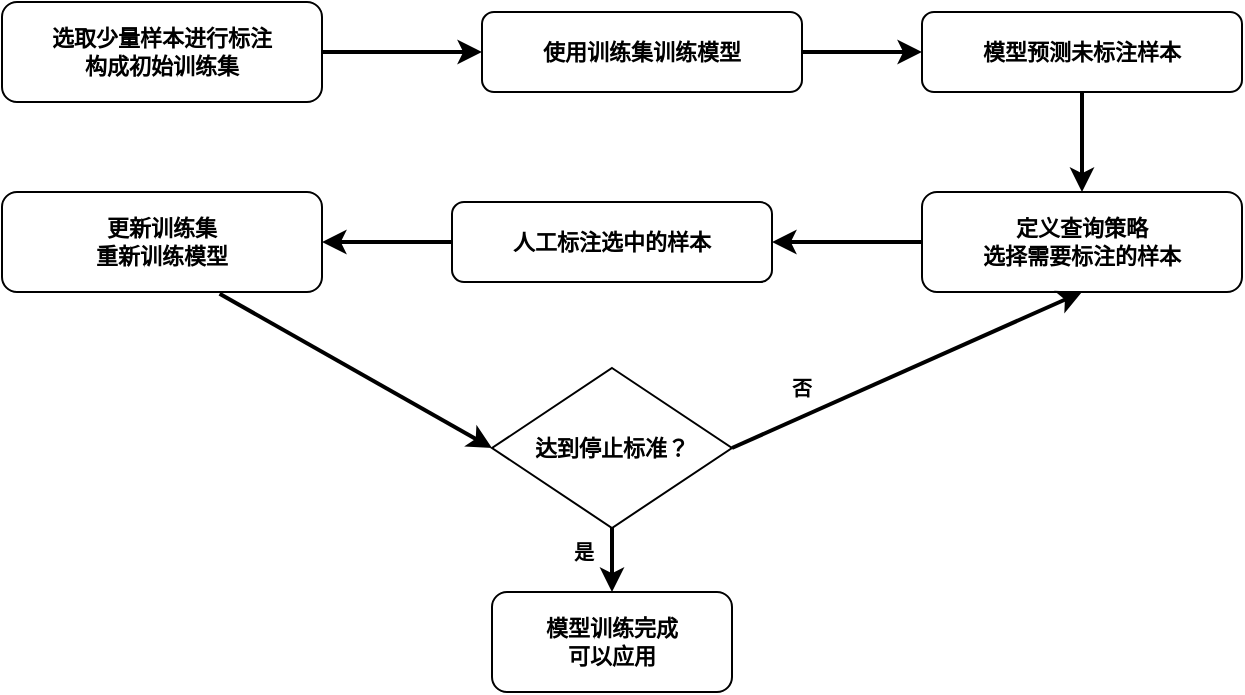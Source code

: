 <mxfile version="28.0.3">
  <diagram name="主动学习流程图" id="active-learning-flow">
    <mxGraphModel dx="961" dy="746" grid="1" gridSize="10" guides="1" tooltips="1" connect="1" arrows="1" fold="1" page="1" pageScale="1" pageWidth="1169" pageHeight="827" background="none" math="0" shadow="0">
      <root>
        <mxCell id="0" />
        <mxCell id="1" parent="0" />
        <mxCell id="step1" value="选取少量样本进行标注&#xa;构成初始训练集" style="rounded=1;whiteSpace=wrap;html=1;fontSize=11;fontStyle=1;comic=0;labelBackgroundColor=none;" parent="1" vertex="1">
          <mxGeometry x="200" y="165" width="160" height="50" as="geometry" />
        </mxCell>
        <mxCell id="step2" value="使用训练集训练模型" style="rounded=1;whiteSpace=wrap;html=1;fontSize=11;fontStyle=1;comic=0;labelBackgroundColor=none;" parent="1" vertex="1">
          <mxGeometry x="440" y="170" width="160" height="40" as="geometry" />
        </mxCell>
        <mxCell id="step3" value="模型预测未标注样本" style="rounded=1;whiteSpace=wrap;html=1;fontSize=11;fontStyle=1;comic=0;labelBackgroundColor=none;" parent="1" vertex="1">
          <mxGeometry x="660" y="170" width="160" height="40" as="geometry" />
        </mxCell>
        <mxCell id="step4" value="定义查询策略&#xa;选择需要标注的样本" style="rounded=1;whiteSpace=wrap;html=1;fontSize=11;fontStyle=1;comic=0;labelBackgroundColor=none;" parent="1" vertex="1">
          <mxGeometry x="660" y="260" width="160" height="50" as="geometry" />
        </mxCell>
        <mxCell id="step5" value="人工标注选中的样本" style="rounded=1;whiteSpace=wrap;html=1;fontSize=11;fontStyle=1;comic=0;labelBackgroundColor=none;" parent="1" vertex="1">
          <mxGeometry x="425" y="265" width="160" height="40" as="geometry" />
        </mxCell>
        <mxCell id="step6" value="更新训练集&#xa;重新训练模型" style="rounded=1;whiteSpace=wrap;html=1;fontSize=11;fontStyle=1;comic=0;labelBackgroundColor=none;" parent="1" vertex="1">
          <mxGeometry x="200" y="260" width="160" height="50" as="geometry" />
        </mxCell>
        <mxCell id="decision" value="达到停止标准？" style="rhombus;whiteSpace=wrap;html=1;fontSize=11;fontStyle=1;comic=0;labelBackgroundColor=none;" parent="1" vertex="1">
          <mxGeometry x="445" y="348" width="120" height="80" as="geometry" />
        </mxCell>
        <mxCell id="end" value="模型训练完成&#xa;可以应用" style="rounded=1;whiteSpace=wrap;html=1;fontSize=11;fontStyle=1;comic=0;labelBackgroundColor=none;" parent="1" vertex="1">
          <mxGeometry x="445" y="460" width="120" height="50" as="geometry" />
        </mxCell>
        <mxCell id="arrow2" value="" style="endArrow=classic;html=1;rounded=0;strokeWidth=2;comic=0;labelBackgroundColor=none;fontColor=default;" parent="1" source="step1" target="step2" edge="1">
          <mxGeometry width="50" height="50" relative="1" as="geometry">
            <mxPoint x="560" y="220" as="sourcePoint" />
            <mxPoint x="610" y="170" as="targetPoint" />
          </mxGeometry>
        </mxCell>
        <mxCell id="arrow3" value="" style="endArrow=classic;html=1;rounded=0;strokeWidth=2;comic=0;labelBackgroundColor=none;fontColor=default;" parent="1" source="step2" target="step3" edge="1">
          <mxGeometry width="50" height="50" relative="1" as="geometry">
            <mxPoint x="560" y="290" as="sourcePoint" />
            <mxPoint x="610" y="240" as="targetPoint" />
          </mxGeometry>
        </mxCell>
        <mxCell id="arrow4" value="" style="endArrow=classic;html=1;rounded=0;strokeWidth=2;comic=0;labelBackgroundColor=none;fontColor=default;" parent="1" source="step3" target="step4" edge="1">
          <mxGeometry width="50" height="50" relative="1" as="geometry">
            <mxPoint x="560" y="360" as="sourcePoint" />
            <mxPoint x="610" y="310" as="targetPoint" />
          </mxGeometry>
        </mxCell>
        <mxCell id="arrow5" value="" style="endArrow=classic;html=1;rounded=0;strokeWidth=2;comic=0;labelBackgroundColor=none;fontColor=default;" parent="1" source="step4" target="step5" edge="1">
          <mxGeometry width="50" height="50" relative="1" as="geometry">
            <mxPoint x="560" y="440" as="sourcePoint" />
            <mxPoint x="610" y="390" as="targetPoint" />
          </mxGeometry>
        </mxCell>
        <mxCell id="arrow6" value="" style="endArrow=classic;html=1;rounded=0;strokeWidth=2;comic=0;labelBackgroundColor=none;fontColor=default;" parent="1" source="step5" target="step6" edge="1">
          <mxGeometry width="50" height="50" relative="1" as="geometry">
            <mxPoint x="560" y="510" as="sourcePoint" />
            <mxPoint x="610" y="460" as="targetPoint" />
          </mxGeometry>
        </mxCell>
        <mxCell id="arrow7" value="" style="endArrow=classic;html=1;rounded=0;strokeWidth=2;exitX=0.68;exitY=1.018;exitDx=0;exitDy=0;exitPerimeter=0;comic=0;labelBackgroundColor=none;fontColor=default;entryX=0;entryY=0.5;entryDx=0;entryDy=0;" parent="1" source="step6" target="decision" edge="1">
          <mxGeometry width="50" height="50" relative="1" as="geometry">
            <mxPoint x="418" y="320" as="sourcePoint" />
            <mxPoint x="440" y="360" as="targetPoint" />
          </mxGeometry>
        </mxCell>
        <mxCell id="loop_arrow" value="" style="endArrow=classic;html=1;rounded=0;strokeWidth=2;entryX=0.5;entryY=1;entryDx=0;entryDy=0;comic=0;labelBackgroundColor=none;fontColor=default;exitX=1;exitY=0.5;exitDx=0;exitDy=0;" parent="1" source="decision" target="step4" edge="1">
          <mxGeometry width="50" height="50" relative="1" as="geometry">
            <mxPoint x="480" y="390" as="sourcePoint" />
            <mxPoint x="680" y="480" as="targetPoint" />
            <Array as="points" />
          </mxGeometry>
        </mxCell>
        <mxCell id="end_arrow" value="" style="endArrow=classic;html=1;rounded=0;strokeWidth=2;comic=0;labelBackgroundColor=none;fontColor=default;" parent="1" source="decision" target="end" edge="1">
          <mxGeometry width="50" height="50" relative="1" as="geometry">
            <mxPoint x="680" y="540" as="sourcePoint" />
            <mxPoint x="320" y="565" as="targetPoint" />
          </mxGeometry>
        </mxCell>
        <mxCell id="label_no" value="否" style="text;html=1;align=center;verticalAlign=middle;whiteSpace=wrap;rounded=0;fontSize=10;fontStyle=1;comic=0;labelBackgroundColor=none;" parent="1" vertex="1">
          <mxGeometry x="590" y="348" width="20" height="20" as="geometry" />
        </mxCell>
        <mxCell id="label_yes" value="是" style="text;html=1;align=center;verticalAlign=middle;whiteSpace=wrap;rounded=0;fontSize=10;fontStyle=1;comic=0;labelBackgroundColor=none;" parent="1" vertex="1">
          <mxGeometry x="481" y="430" width="20" height="20" as="geometry" />
        </mxCell>
        <mxCell id="7rTnEZbpJClSZA1ctopF-1" style="edgeStyle=orthogonalEdgeStyle;rounded=0;orthogonalLoop=1;jettySize=auto;html=1;exitX=0.5;exitY=1;exitDx=0;exitDy=0;comic=0;labelBackgroundColor=none;fontColor=default;" edge="1" parent="1" source="step2" target="step2">
          <mxGeometry relative="1" as="geometry" />
        </mxCell>
      </root>
    </mxGraphModel>
  </diagram>
</mxfile>
